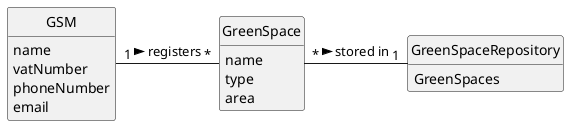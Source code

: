@startuml
skinparam monochrome true
skinparam packageStyle rectangle
skinparam shadowing false

'left to right direction

skinparam classAttributeIconSize 0

hide circle
hide methods

'title Domain Model

'class Platform {
'  -description
'}

class GSM {
    name
    vatNumber
    phoneNumber
    email
}

class GreenSpace {
    name
    type
    area
}

class GreenSpaceRepository {
    GreenSpaces
}

GSM "1" - "*" GreenSpace: registers >
GreenSpace "*" - "1" GreenSpaceRepository: stored in >

@enduml
